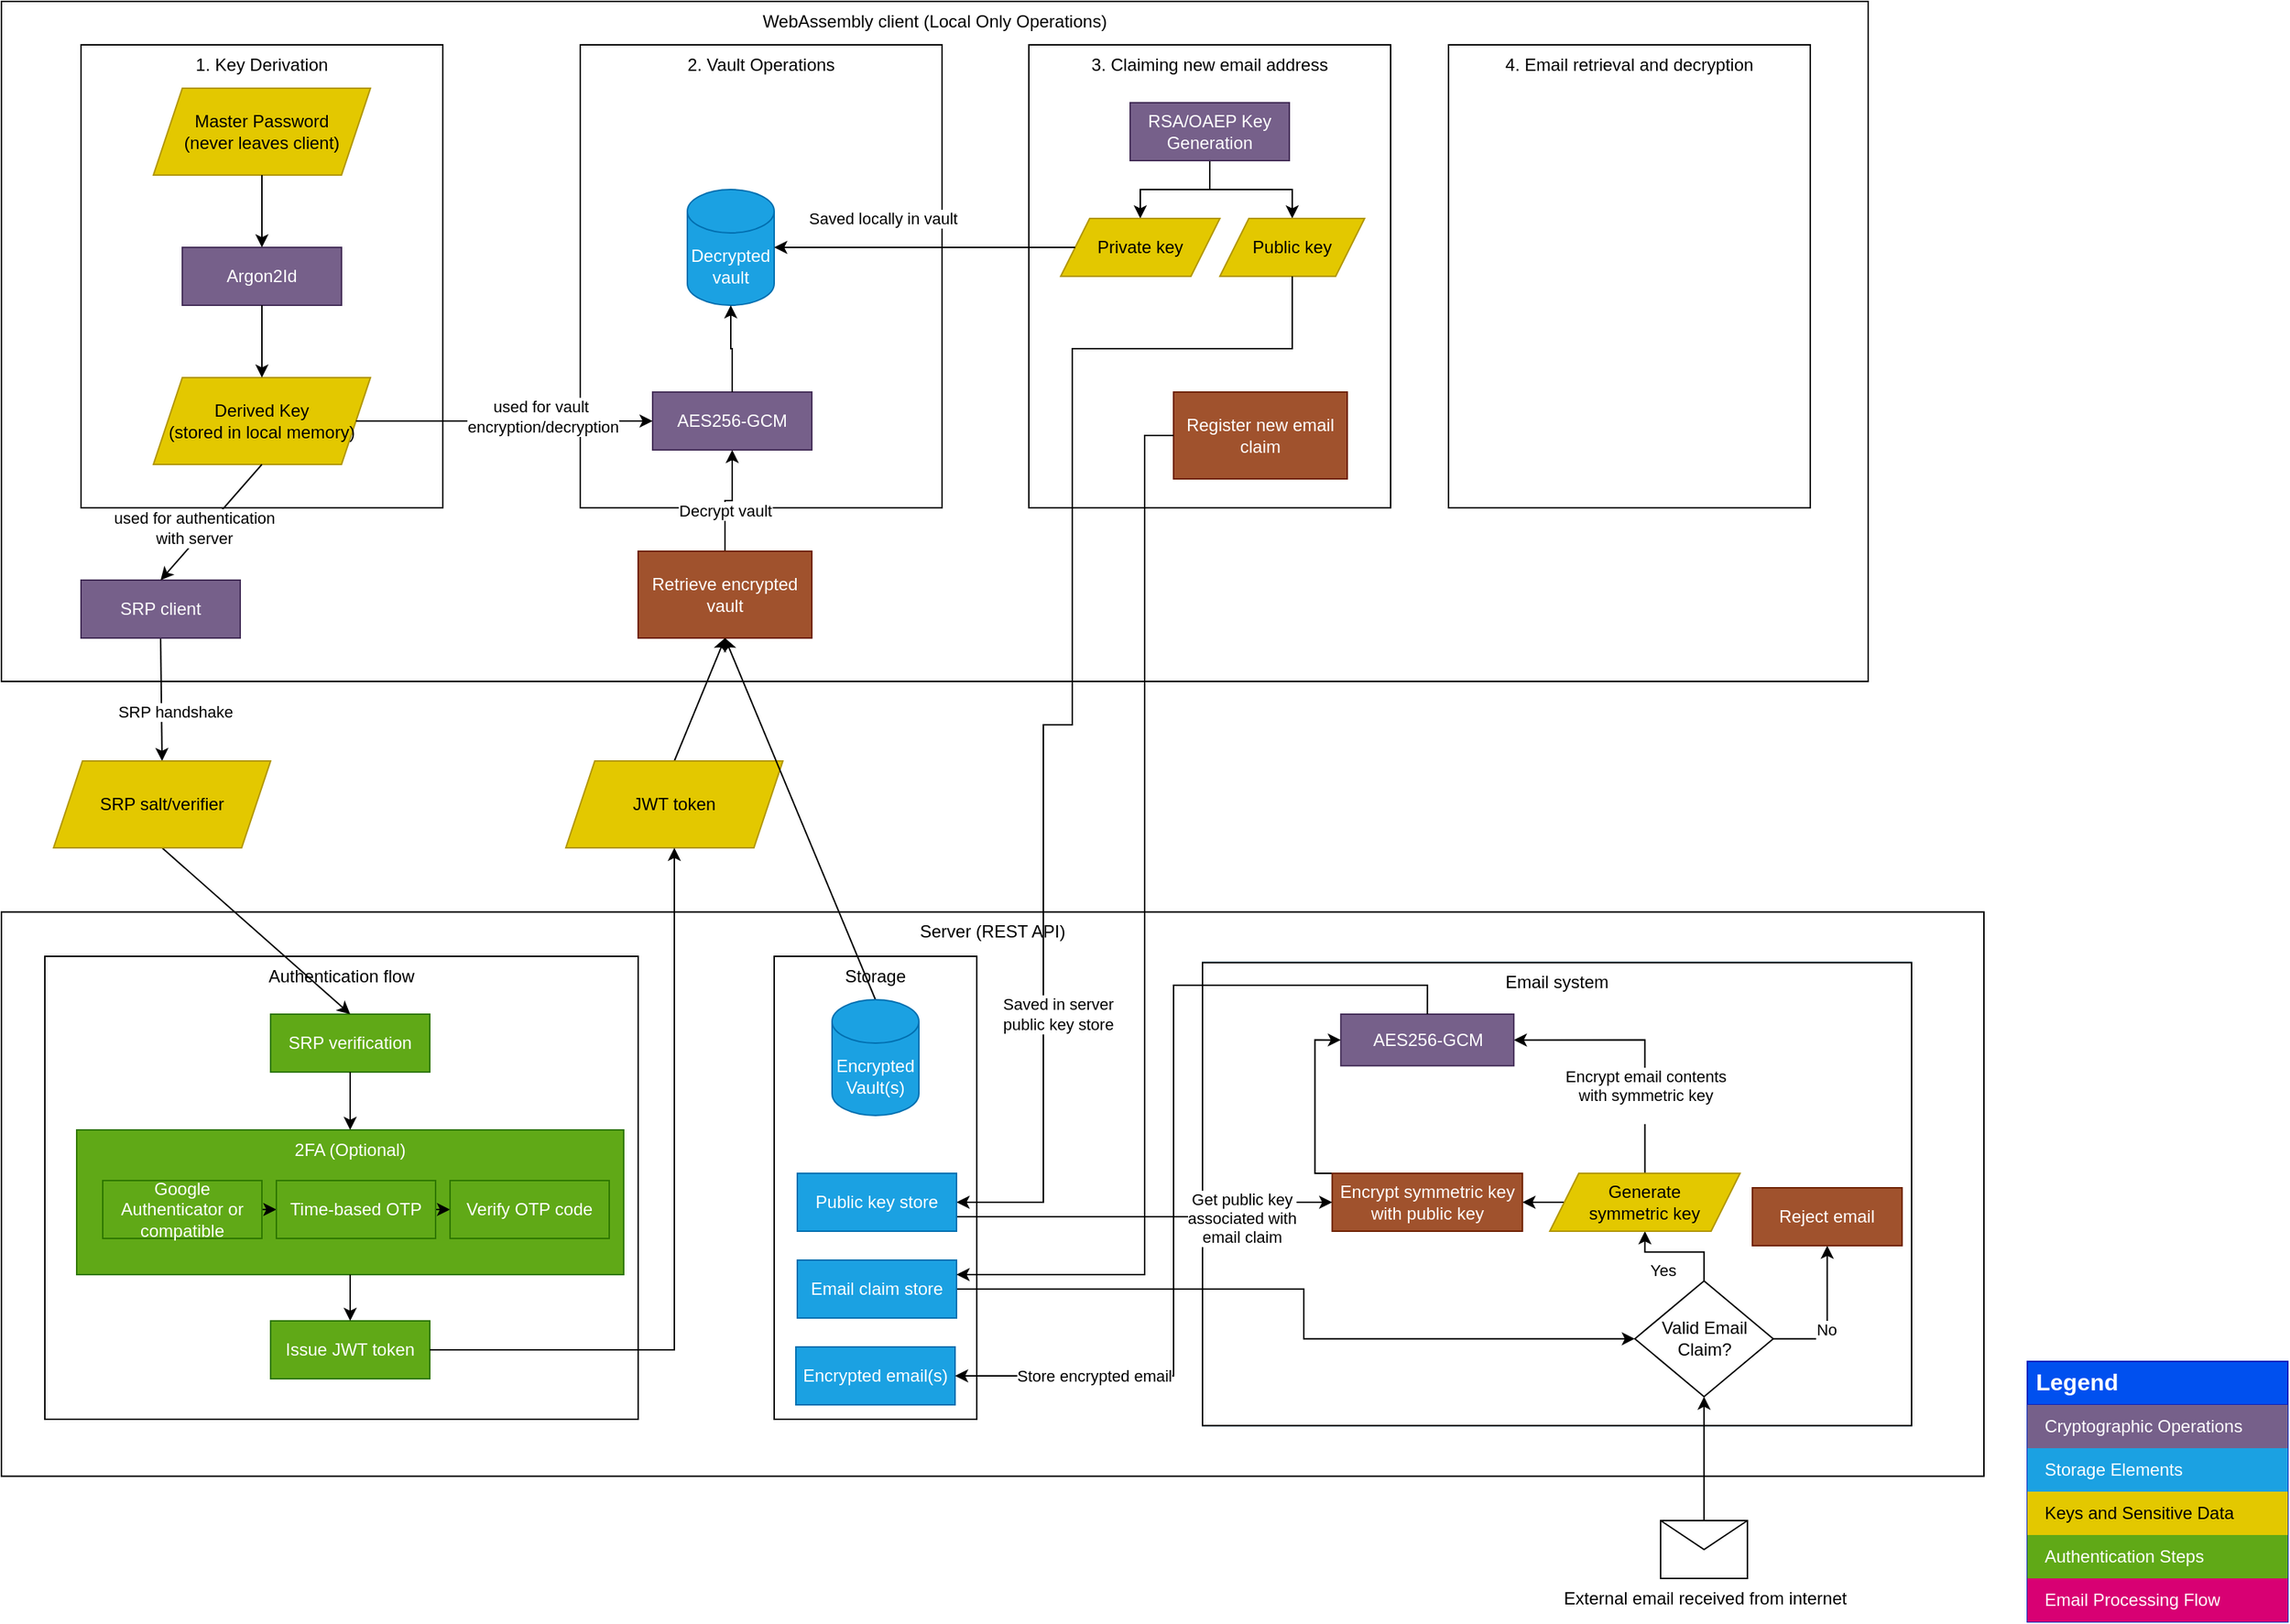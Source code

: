 <mxfile version="24.7.17">
  <diagram name="Page-1" id="ykhTdbPCDOXpVAqZYsCj">
    <mxGraphModel dx="1775" dy="1249" grid="1" gridSize="10" guides="1" tooltips="1" connect="1" arrows="1" fold="1" page="1" pageScale="1" pageWidth="1654" pageHeight="1169" math="0" shadow="0">
      <root>
        <mxCell id="0" />
        <mxCell id="1" parent="0" />
        <mxCell id="6F2B19X3ZkVbRV3rCgbW-15" value="WebAssembly client (Local Only Operations)" style="rounded=0;whiteSpace=wrap;html=1;verticalAlign=top;" vertex="1" parent="1">
          <mxGeometry x="40" y="30" width="1290" height="470" as="geometry" />
        </mxCell>
        <mxCell id="6F2B19X3ZkVbRV3rCgbW-63" value="2. Vault Operations" style="rounded=0;whiteSpace=wrap;html=1;verticalAlign=top;" vertex="1" parent="1">
          <mxGeometry x="440" y="60" width="250" height="320" as="geometry" />
        </mxCell>
        <mxCell id="6F2B19X3ZkVbRV3rCgbW-1" value="Legend" style="shape=table;startSize=30;container=1;collapsible=0;childLayout=tableLayout;fontSize=16;align=left;verticalAlign=top;fillColor=#0050ef;strokeColor=#001DBC;fontColor=#ffffff;fontStyle=1;spacingLeft=6;spacing=0;resizable=0;" vertex="1" parent="1">
          <mxGeometry x="1440" y="970" width="180" height="180" as="geometry" />
        </mxCell>
        <mxCell id="6F2B19X3ZkVbRV3rCgbW-2" value="" style="shape=tableRow;horizontal=0;startSize=0;swimlaneHead=0;swimlaneBody=0;strokeColor=inherit;top=0;left=0;bottom=0;right=0;collapsible=0;dropTarget=0;fillColor=none;points=[[0,0.5],[1,0.5]];portConstraint=eastwest;fontSize=12;" vertex="1" parent="6F2B19X3ZkVbRV3rCgbW-1">
          <mxGeometry y="30" width="180" height="30" as="geometry" />
        </mxCell>
        <mxCell id="6F2B19X3ZkVbRV3rCgbW-3" value="Cryptographic Operations" style="shape=partialRectangle;html=1;whiteSpace=wrap;connectable=0;strokeColor=#432D57;overflow=hidden;fillColor=#76608a;top=0;left=0;bottom=0;right=0;pointerEvents=1;fontSize=12;align=left;fontColor=#ffffff;spacingLeft=10;spacingRight=4;" vertex="1" parent="6F2B19X3ZkVbRV3rCgbW-2">
          <mxGeometry width="180" height="30" as="geometry">
            <mxRectangle width="180" height="30" as="alternateBounds" />
          </mxGeometry>
        </mxCell>
        <mxCell id="6F2B19X3ZkVbRV3rCgbW-4" value="" style="shape=tableRow;horizontal=0;startSize=0;swimlaneHead=0;swimlaneBody=0;strokeColor=#10739e;top=0;left=0;bottom=0;right=0;collapsible=0;dropTarget=0;fillColor=#b1ddf0;points=[[0,0.5],[1,0.5]];portConstraint=eastwest;fontSize=12;" vertex="1" parent="6F2B19X3ZkVbRV3rCgbW-1">
          <mxGeometry y="60" width="180" height="30" as="geometry" />
        </mxCell>
        <mxCell id="6F2B19X3ZkVbRV3rCgbW-5" value="Storage Elements" style="shape=partialRectangle;html=1;whiteSpace=wrap;connectable=0;strokeColor=#006EAF;overflow=hidden;fillColor=#1ba1e2;top=0;left=0;bottom=0;right=0;pointerEvents=1;fontSize=12;align=left;spacingLeft=10;spacingRight=4;fontColor=#ffffff;" vertex="1" parent="6F2B19X3ZkVbRV3rCgbW-4">
          <mxGeometry width="180" height="30" as="geometry">
            <mxRectangle width="180" height="30" as="alternateBounds" />
          </mxGeometry>
        </mxCell>
        <mxCell id="6F2B19X3ZkVbRV3rCgbW-6" value="" style="shape=tableRow;horizontal=0;startSize=0;swimlaneHead=0;swimlaneBody=0;strokeColor=#B09500;top=0;left=0;bottom=0;right=0;collapsible=0;dropTarget=0;fillColor=#e3c800;points=[[0,0.5],[1,0.5]];portConstraint=eastwest;fontSize=12;fontColor=#000000;" vertex="1" parent="6F2B19X3ZkVbRV3rCgbW-1">
          <mxGeometry y="90" width="180" height="30" as="geometry" />
        </mxCell>
        <mxCell id="6F2B19X3ZkVbRV3rCgbW-7" value="Keys and Sensitive Data" style="shape=partialRectangle;html=1;whiteSpace=wrap;connectable=0;strokeColor=#B09500;overflow=hidden;fillColor=#e3c800;top=0;left=0;bottom=0;right=0;pointerEvents=1;fontSize=12;align=left;fontColor=#000000;spacingLeft=10;spacingRight=4;" vertex="1" parent="6F2B19X3ZkVbRV3rCgbW-6">
          <mxGeometry width="180" height="30" as="geometry">
            <mxRectangle width="180" height="30" as="alternateBounds" />
          </mxGeometry>
        </mxCell>
        <mxCell id="6F2B19X3ZkVbRV3rCgbW-10" value="" style="shape=tableRow;horizontal=0;startSize=0;swimlaneHead=0;swimlaneBody=0;strokeColor=inherit;top=0;left=0;bottom=0;right=0;collapsible=0;dropTarget=0;fillColor=none;points=[[0,0.5],[1,0.5]];portConstraint=eastwest;fontSize=12;" vertex="1" parent="6F2B19X3ZkVbRV3rCgbW-1">
          <mxGeometry y="120" width="180" height="30" as="geometry" />
        </mxCell>
        <mxCell id="6F2B19X3ZkVbRV3rCgbW-11" value="Authentication Steps" style="shape=partialRectangle;html=1;whiteSpace=wrap;connectable=0;strokeColor=#2D7600;overflow=hidden;fillColor=#60a917;top=0;left=0;bottom=0;right=0;pointerEvents=1;fontSize=12;align=left;spacingLeft=10;spacingRight=4;fontColor=#ffffff;" vertex="1" parent="6F2B19X3ZkVbRV3rCgbW-10">
          <mxGeometry width="180" height="30" as="geometry">
            <mxRectangle width="180" height="30" as="alternateBounds" />
          </mxGeometry>
        </mxCell>
        <mxCell id="6F2B19X3ZkVbRV3rCgbW-12" value="" style="shape=tableRow;horizontal=0;startSize=0;swimlaneHead=0;swimlaneBody=0;strokeColor=inherit;top=0;left=0;bottom=0;right=0;collapsible=0;dropTarget=0;fillColor=none;points=[[0,0.5],[1,0.5]];portConstraint=eastwest;fontSize=12;" vertex="1" parent="6F2B19X3ZkVbRV3rCgbW-1">
          <mxGeometry y="150" width="180" height="30" as="geometry" />
        </mxCell>
        <mxCell id="6F2B19X3ZkVbRV3rCgbW-13" value="Email Processing Flow" style="shape=partialRectangle;html=1;whiteSpace=wrap;connectable=0;strokeColor=#A50040;overflow=hidden;fillColor=#d80073;top=0;left=0;bottom=0;right=0;pointerEvents=1;fontSize=12;align=left;fontColor=#ffffff;spacingLeft=10;spacingRight=4;" vertex="1" parent="6F2B19X3ZkVbRV3rCgbW-12">
          <mxGeometry width="180" height="30" as="geometry">
            <mxRectangle width="180" height="30" as="alternateBounds" />
          </mxGeometry>
        </mxCell>
        <mxCell id="6F2B19X3ZkVbRV3rCgbW-32" value="Server (REST API)" style="rounded=0;whiteSpace=wrap;html=1;verticalAlign=top;" vertex="1" parent="1">
          <mxGeometry x="40" y="659.35" width="1370" height="390" as="geometry" />
        </mxCell>
        <mxCell id="6F2B19X3ZkVbRV3rCgbW-43" value="" style="group" vertex="1" connectable="0" parent="1">
          <mxGeometry x="70" y="690" width="410" height="320" as="geometry" />
        </mxCell>
        <mxCell id="6F2B19X3ZkVbRV3rCgbW-33" value="Authentication flow" style="rounded=0;whiteSpace=wrap;html=1;verticalAlign=top;" vertex="1" parent="6F2B19X3ZkVbRV3rCgbW-43">
          <mxGeometry width="410" height="320" as="geometry" />
        </mxCell>
        <mxCell id="6F2B19X3ZkVbRV3rCgbW-34" value="SRP verification" style="text;html=1;align=center;verticalAlign=middle;whiteSpace=wrap;rounded=0;fillColor=#60a917;strokeColor=#2D7600;fontColor=#ffffff;" vertex="1" parent="6F2B19X3ZkVbRV3rCgbW-43">
          <mxGeometry x="156" y="40" width="110" height="40" as="geometry" />
        </mxCell>
        <mxCell id="6F2B19X3ZkVbRV3rCgbW-35" value="2FA (Optional)" style="text;html=1;align=center;verticalAlign=top;whiteSpace=wrap;rounded=0;fillColor=#60a917;strokeColor=#2D7600;fontColor=#ffffff;" vertex="1" parent="6F2B19X3ZkVbRV3rCgbW-43">
          <mxGeometry x="22" y="120" width="378" height="100" as="geometry" />
        </mxCell>
        <mxCell id="6F2B19X3ZkVbRV3rCgbW-81" style="edgeStyle=orthogonalEdgeStyle;rounded=0;orthogonalLoop=1;jettySize=auto;html=1;exitX=1;exitY=0.5;exitDx=0;exitDy=0;entryX=0;entryY=0.5;entryDx=0;entryDy=0;" edge="1" parent="6F2B19X3ZkVbRV3rCgbW-43" source="6F2B19X3ZkVbRV3rCgbW-36" target="6F2B19X3ZkVbRV3rCgbW-37">
          <mxGeometry relative="1" as="geometry" />
        </mxCell>
        <mxCell id="6F2B19X3ZkVbRV3rCgbW-36" value="Google Authenticator or compatible" style="text;html=1;align=center;verticalAlign=middle;whiteSpace=wrap;rounded=0;fillColor=#60a917;strokeColor=#2D7600;fontColor=#ffffff;" vertex="1" parent="6F2B19X3ZkVbRV3rCgbW-43">
          <mxGeometry x="40" y="155" width="110" height="40" as="geometry" />
        </mxCell>
        <mxCell id="6F2B19X3ZkVbRV3rCgbW-82" style="edgeStyle=orthogonalEdgeStyle;rounded=0;orthogonalLoop=1;jettySize=auto;html=1;exitX=1;exitY=0.5;exitDx=0;exitDy=0;entryX=0;entryY=0.5;entryDx=0;entryDy=0;" edge="1" parent="6F2B19X3ZkVbRV3rCgbW-43" source="6F2B19X3ZkVbRV3rCgbW-37" target="6F2B19X3ZkVbRV3rCgbW-38">
          <mxGeometry relative="1" as="geometry" />
        </mxCell>
        <mxCell id="6F2B19X3ZkVbRV3rCgbW-37" value="Time-based OTP" style="text;html=1;align=center;verticalAlign=middle;whiteSpace=wrap;rounded=0;fillColor=#60a917;strokeColor=#2D7600;fontColor=#ffffff;" vertex="1" parent="6F2B19X3ZkVbRV3rCgbW-43">
          <mxGeometry x="160" y="155" width="110" height="40" as="geometry" />
        </mxCell>
        <mxCell id="6F2B19X3ZkVbRV3rCgbW-38" value="Verify OTP code" style="text;html=1;align=center;verticalAlign=middle;whiteSpace=wrap;rounded=0;fillColor=#60a917;strokeColor=#2D7600;fontColor=#ffffff;" vertex="1" parent="6F2B19X3ZkVbRV3rCgbW-43">
          <mxGeometry x="280" y="155" width="110" height="40" as="geometry" />
        </mxCell>
        <mxCell id="6F2B19X3ZkVbRV3rCgbW-39" value="Issue JWT token" style="text;html=1;align=center;verticalAlign=middle;whiteSpace=wrap;rounded=0;fillColor=#60a917;strokeColor=#2D7600;fontColor=#ffffff;" vertex="1" parent="6F2B19X3ZkVbRV3rCgbW-43">
          <mxGeometry x="156" y="252" width="110" height="40" as="geometry" />
        </mxCell>
        <mxCell id="6F2B19X3ZkVbRV3rCgbW-40" value="" style="endArrow=classic;html=1;rounded=0;entryX=0.5;entryY=0;entryDx=0;entryDy=0;exitX=0.5;exitY=1;exitDx=0;exitDy=0;" edge="1" parent="6F2B19X3ZkVbRV3rCgbW-43" source="6F2B19X3ZkVbRV3rCgbW-34" target="6F2B19X3ZkVbRV3rCgbW-35">
          <mxGeometry width="50" height="50" relative="1" as="geometry">
            <mxPoint x="-250" y="440" as="sourcePoint" />
            <mxPoint x="-200" y="390" as="targetPoint" />
          </mxGeometry>
        </mxCell>
        <mxCell id="6F2B19X3ZkVbRV3rCgbW-41" value="" style="endArrow=classic;html=1;rounded=0;entryX=0.5;entryY=0;entryDx=0;entryDy=0;exitX=0.5;exitY=1;exitDx=0;exitDy=0;" edge="1" parent="6F2B19X3ZkVbRV3rCgbW-43" source="6F2B19X3ZkVbRV3rCgbW-35" target="6F2B19X3ZkVbRV3rCgbW-39">
          <mxGeometry width="50" height="50" relative="1" as="geometry">
            <mxPoint x="221" y="100" as="sourcePoint" />
            <mxPoint x="221" y="130" as="targetPoint" />
          </mxGeometry>
        </mxCell>
        <mxCell id="6F2B19X3ZkVbRV3rCgbW-44" value="" style="endArrow=classic;html=1;rounded=0;entryX=0.5;entryY=0;entryDx=0;entryDy=0;exitX=0.5;exitY=1;exitDx=0;exitDy=0;" edge="1" parent="1" source="6F2B19X3ZkVbRV3rCgbW-26" target="6F2B19X3ZkVbRV3rCgbW-66">
          <mxGeometry width="50" height="50" relative="1" as="geometry">
            <mxPoint x="300" y="620" as="sourcePoint" />
            <mxPoint x="350" y="570" as="targetPoint" />
          </mxGeometry>
        </mxCell>
        <mxCell id="6F2B19X3ZkVbRV3rCgbW-45" value="SRP handshake" style="edgeLabel;html=1;align=center;verticalAlign=middle;resizable=0;points=[];" vertex="1" connectable="0" parent="6F2B19X3ZkVbRV3rCgbW-44">
          <mxGeometry x="-0.165" y="1" relative="1" as="geometry">
            <mxPoint x="8" y="15" as="offset" />
          </mxGeometry>
        </mxCell>
        <mxCell id="6F2B19X3ZkVbRV3rCgbW-27" value="AES256-GCM" style="text;html=1;align=center;verticalAlign=middle;whiteSpace=wrap;rounded=0;fillColor=#76608a;fontColor=#ffffff;strokeColor=#432D57;" vertex="1" parent="1">
          <mxGeometry x="490" y="300" width="110" height="40" as="geometry" />
        </mxCell>
        <mxCell id="6F2B19X3ZkVbRV3rCgbW-26" value="SRP client" style="text;html=1;align=center;verticalAlign=middle;whiteSpace=wrap;rounded=0;fillColor=#76608a;fontColor=#ffffff;strokeColor=#432D57;" vertex="1" parent="1">
          <mxGeometry x="95" y="430" width="110" height="40" as="geometry" />
        </mxCell>
        <mxCell id="6F2B19X3ZkVbRV3rCgbW-60" value="1. Key Derivation" style="rounded=0;whiteSpace=wrap;html=1;verticalAlign=top;" vertex="1" parent="1">
          <mxGeometry x="95" y="60" width="250" height="320" as="geometry" />
        </mxCell>
        <mxCell id="6F2B19X3ZkVbRV3rCgbW-16" value="Master Password &lt;br&gt;(never leaves client)" style="shape=parallelogram;perimeter=parallelogramPerimeter;whiteSpace=wrap;html=1;fixedSize=1;fillColor=#e3c800;fontColor=#000000;strokeColor=#B09500;" vertex="1" parent="1">
          <mxGeometry x="145" y="90" width="150" height="60" as="geometry" />
        </mxCell>
        <mxCell id="6F2B19X3ZkVbRV3rCgbW-20" value="Argon2Id" style="text;html=1;align=center;verticalAlign=middle;whiteSpace=wrap;rounded=0;fillColor=#76608a;fontColor=#ffffff;strokeColor=#432D57;" vertex="1" parent="1">
          <mxGeometry x="165" y="200" width="110" height="40" as="geometry" />
        </mxCell>
        <mxCell id="6F2B19X3ZkVbRV3rCgbW-22" value="" style="endArrow=classic;html=1;rounded=0;exitX=0.5;exitY=1;exitDx=0;exitDy=0;" edge="1" parent="1" source="6F2B19X3ZkVbRV3rCgbW-16" target="6F2B19X3ZkVbRV3rCgbW-20">
          <mxGeometry width="50" height="50" relative="1" as="geometry">
            <mxPoint x="405" y="260" as="sourcePoint" />
            <mxPoint x="455" y="210" as="targetPoint" />
          </mxGeometry>
        </mxCell>
        <mxCell id="6F2B19X3ZkVbRV3rCgbW-23" value="Derived Key &lt;br&gt;(stored in local memory)" style="shape=parallelogram;perimeter=parallelogramPerimeter;whiteSpace=wrap;html=1;fixedSize=1;fillColor=#e3c800;fontColor=#000000;strokeColor=#B09500;" vertex="1" parent="1">
          <mxGeometry x="145" y="290" width="150" height="60" as="geometry" />
        </mxCell>
        <mxCell id="6F2B19X3ZkVbRV3rCgbW-24" value="" style="endArrow=classic;html=1;rounded=0;exitX=0.5;exitY=1;exitDx=0;exitDy=0;entryX=0.5;entryY=0;entryDx=0;entryDy=0;" edge="1" parent="1" source="6F2B19X3ZkVbRV3rCgbW-20" target="6F2B19X3ZkVbRV3rCgbW-23">
          <mxGeometry width="50" height="50" relative="1" as="geometry">
            <mxPoint x="405" y="260" as="sourcePoint" />
            <mxPoint x="455" y="210" as="targetPoint" />
          </mxGeometry>
        </mxCell>
        <mxCell id="6F2B19X3ZkVbRV3rCgbW-29" value="" style="endArrow=none;html=1;rounded=0;entryX=1;entryY=0.5;entryDx=0;entryDy=0;exitX=0;exitY=0.5;exitDx=0;exitDy=0;startArrow=classic;startFill=1;endFill=0;" edge="1" parent="1" source="6F2B19X3ZkVbRV3rCgbW-27" target="6F2B19X3ZkVbRV3rCgbW-23">
          <mxGeometry width="50" height="50" relative="1" as="geometry">
            <mxPoint x="420" y="530" as="sourcePoint" />
            <mxPoint x="470" y="480" as="targetPoint" />
          </mxGeometry>
        </mxCell>
        <mxCell id="6F2B19X3ZkVbRV3rCgbW-31" value="used for vault&amp;nbsp;&lt;div&gt;encryption/decryption&lt;/div&gt;" style="edgeLabel;html=1;align=center;verticalAlign=middle;resizable=0;points=[];" vertex="1" connectable="0" parent="6F2B19X3ZkVbRV3rCgbW-29">
          <mxGeometry x="-0.255" y="-3" relative="1" as="geometry">
            <mxPoint as="offset" />
          </mxGeometry>
        </mxCell>
        <mxCell id="6F2B19X3ZkVbRV3rCgbW-28" value="" style="endArrow=classic;html=1;rounded=0;exitX=0.5;exitY=1;exitDx=0;exitDy=0;entryX=0.5;entryY=0;entryDx=0;entryDy=0;curved=1;" edge="1" parent="1" source="6F2B19X3ZkVbRV3rCgbW-23" target="6F2B19X3ZkVbRV3rCgbW-26">
          <mxGeometry width="50" height="50" relative="1" as="geometry">
            <mxPoint x="420" y="530" as="sourcePoint" />
            <mxPoint x="470" y="480" as="targetPoint" />
          </mxGeometry>
        </mxCell>
        <mxCell id="6F2B19X3ZkVbRV3rCgbW-30" value="used for authentication&lt;br&gt;with server" style="edgeLabel;html=1;align=center;verticalAlign=middle;resizable=0;points=[];" vertex="1" connectable="0" parent="6F2B19X3ZkVbRV3rCgbW-28">
          <mxGeometry x="-0.176" y="2" relative="1" as="geometry">
            <mxPoint x="-20" y="9" as="offset" />
          </mxGeometry>
        </mxCell>
        <mxCell id="6F2B19X3ZkVbRV3rCgbW-69" style="rounded=0;orthogonalLoop=1;jettySize=auto;html=1;exitX=0.5;exitY=0;exitDx=0;exitDy=0;entryX=0.5;entryY=1;entryDx=0;entryDy=0;" edge="1" parent="1" source="6F2B19X3ZkVbRV3rCgbW-58" target="6F2B19X3ZkVbRV3rCgbW-68">
          <mxGeometry relative="1" as="geometry" />
        </mxCell>
        <mxCell id="6F2B19X3ZkVbRV3rCgbW-58" value="JWT token" style="shape=parallelogram;perimeter=parallelogramPerimeter;whiteSpace=wrap;html=1;fixedSize=1;fillColor=#e3c800;fontColor=#000000;strokeColor=#B09500;" vertex="1" parent="1">
          <mxGeometry x="430" y="555" width="150" height="60" as="geometry" />
        </mxCell>
        <mxCell id="6F2B19X3ZkVbRV3rCgbW-59" value="" style="endArrow=classic;html=1;rounded=0;entryX=0.5;entryY=1;entryDx=0;entryDy=0;exitX=1;exitY=0.5;exitDx=0;exitDy=0;edgeStyle=orthogonalEdgeStyle;" edge="1" parent="1" source="6F2B19X3ZkVbRV3rCgbW-39" target="6F2B19X3ZkVbRV3rCgbW-58">
          <mxGeometry width="50" height="50" relative="1" as="geometry">
            <mxPoint x="291" y="920" as="sourcePoint" />
            <mxPoint x="291" y="952" as="targetPoint" />
          </mxGeometry>
        </mxCell>
        <mxCell id="6F2B19X3ZkVbRV3rCgbW-67" style="rounded=0;orthogonalLoop=1;jettySize=auto;html=1;exitX=0.5;exitY=1;exitDx=0;exitDy=0;entryX=0.5;entryY=0;entryDx=0;entryDy=0;" edge="1" parent="1" source="6F2B19X3ZkVbRV3rCgbW-66" target="6F2B19X3ZkVbRV3rCgbW-34">
          <mxGeometry relative="1" as="geometry" />
        </mxCell>
        <mxCell id="6F2B19X3ZkVbRV3rCgbW-66" value="SRP salt/verifier" style="shape=parallelogram;perimeter=parallelogramPerimeter;whiteSpace=wrap;html=1;fixedSize=1;fillColor=#e3c800;fontColor=#000000;strokeColor=#B09500;" vertex="1" parent="1">
          <mxGeometry x="76" y="555" width="150" height="60" as="geometry" />
        </mxCell>
        <mxCell id="6F2B19X3ZkVbRV3rCgbW-72" style="edgeStyle=orthogonalEdgeStyle;rounded=0;orthogonalLoop=1;jettySize=auto;html=1;exitX=0.5;exitY=0;exitDx=0;exitDy=0;entryX=0.5;entryY=1;entryDx=0;entryDy=0;" edge="1" parent="1" source="6F2B19X3ZkVbRV3rCgbW-68" target="6F2B19X3ZkVbRV3rCgbW-27">
          <mxGeometry relative="1" as="geometry" />
        </mxCell>
        <mxCell id="6F2B19X3ZkVbRV3rCgbW-73" value="Decrypt vault" style="edgeLabel;html=1;align=center;verticalAlign=middle;resizable=0;points=[];" vertex="1" connectable="0" parent="6F2B19X3ZkVbRV3rCgbW-72">
          <mxGeometry x="-0.26" relative="1" as="geometry">
            <mxPoint as="offset" />
          </mxGeometry>
        </mxCell>
        <mxCell id="6F2B19X3ZkVbRV3rCgbW-68" value="Retrieve encrypted vault" style="rounded=0;whiteSpace=wrap;html=1;fillColor=#a0522d;fontColor=#ffffff;strokeColor=#6D1F00;" vertex="1" parent="1">
          <mxGeometry x="480" y="410" width="120" height="60" as="geometry" />
        </mxCell>
        <mxCell id="6F2B19X3ZkVbRV3rCgbW-47" value="Storage" style="rounded=0;whiteSpace=wrap;html=1;verticalAlign=top;container=0;" vertex="1" parent="1">
          <mxGeometry x="574" y="690" width="140" height="320" as="geometry" />
        </mxCell>
        <mxCell id="6F2B19X3ZkVbRV3rCgbW-70" style="rounded=0;orthogonalLoop=1;jettySize=auto;html=1;exitX=0.5;exitY=0;exitDx=0;exitDy=0;exitPerimeter=0;entryX=0.5;entryY=1;entryDx=0;entryDy=0;" edge="1" parent="1" source="6F2B19X3ZkVbRV3rCgbW-56" target="6F2B19X3ZkVbRV3rCgbW-68">
          <mxGeometry relative="1" as="geometry" />
        </mxCell>
        <mxCell id="6F2B19X3ZkVbRV3rCgbW-56" value="Encrypted Vault(s)" style="shape=cylinder3;whiteSpace=wrap;html=1;boundedLbl=1;backgroundOutline=1;size=15;fillColor=#1ba1e2;fontColor=#ffffff;strokeColor=#006EAF;container=0;" vertex="1" parent="1">
          <mxGeometry x="614" y="720" width="60" height="80" as="geometry" />
        </mxCell>
        <mxCell id="6F2B19X3ZkVbRV3rCgbW-74" value="Decrypted vault" style="shape=cylinder3;whiteSpace=wrap;html=1;boundedLbl=1;backgroundOutline=1;size=15;fillColor=#1ba1e2;fontColor=#ffffff;strokeColor=#006EAF;container=0;" vertex="1" parent="1">
          <mxGeometry x="514" y="160" width="60" height="80" as="geometry" />
        </mxCell>
        <mxCell id="6F2B19X3ZkVbRV3rCgbW-75" style="edgeStyle=orthogonalEdgeStyle;rounded=0;orthogonalLoop=1;jettySize=auto;html=1;exitX=0.5;exitY=0;exitDx=0;exitDy=0;entryX=0.5;entryY=1;entryDx=0;entryDy=0;entryPerimeter=0;" edge="1" parent="1" source="6F2B19X3ZkVbRV3rCgbW-27" target="6F2B19X3ZkVbRV3rCgbW-74">
          <mxGeometry relative="1" as="geometry" />
        </mxCell>
        <mxCell id="6F2B19X3ZkVbRV3rCgbW-76" value="3. Claiming new email address" style="rounded=0;whiteSpace=wrap;html=1;verticalAlign=top;" vertex="1" parent="1">
          <mxGeometry x="750" y="60" width="250" height="320" as="geometry" />
        </mxCell>
        <mxCell id="6F2B19X3ZkVbRV3rCgbW-83" style="edgeStyle=orthogonalEdgeStyle;rounded=0;orthogonalLoop=1;jettySize=auto;html=1;exitX=0.5;exitY=1;exitDx=0;exitDy=0;entryX=0.5;entryY=0;entryDx=0;entryDy=0;" edge="1" parent="1" source="6F2B19X3ZkVbRV3rCgbW-77" target="6F2B19X3ZkVbRV3rCgbW-79">
          <mxGeometry relative="1" as="geometry" />
        </mxCell>
        <mxCell id="6F2B19X3ZkVbRV3rCgbW-100" style="edgeStyle=orthogonalEdgeStyle;rounded=0;orthogonalLoop=1;jettySize=auto;html=1;exitX=0.5;exitY=1;exitDx=0;exitDy=0;entryX=0.5;entryY=0;entryDx=0;entryDy=0;" edge="1" parent="1" source="6F2B19X3ZkVbRV3rCgbW-77" target="6F2B19X3ZkVbRV3rCgbW-78">
          <mxGeometry relative="1" as="geometry" />
        </mxCell>
        <mxCell id="6F2B19X3ZkVbRV3rCgbW-77" value="RSA/OAEP Key Generation" style="text;html=1;align=center;verticalAlign=middle;whiteSpace=wrap;rounded=0;fillColor=#76608a;fontColor=#ffffff;strokeColor=#432D57;" vertex="1" parent="1">
          <mxGeometry x="820" y="100" width="110" height="40" as="geometry" />
        </mxCell>
        <mxCell id="6F2B19X3ZkVbRV3rCgbW-78" value="Public key" style="shape=parallelogram;perimeter=parallelogramPerimeter;whiteSpace=wrap;html=1;fixedSize=1;fillColor=#e3c800;fontColor=#000000;strokeColor=#B09500;" vertex="1" parent="1">
          <mxGeometry x="882" y="180" width="100" height="40" as="geometry" />
        </mxCell>
        <mxCell id="6F2B19X3ZkVbRV3rCgbW-79" value="Private key" style="shape=parallelogram;perimeter=parallelogramPerimeter;whiteSpace=wrap;html=1;fixedSize=1;fillColor=#e3c800;fontColor=#000000;strokeColor=#B09500;" vertex="1" parent="1">
          <mxGeometry x="772" y="180" width="110" height="40" as="geometry" />
        </mxCell>
        <mxCell id="6F2B19X3ZkVbRV3rCgbW-84" style="edgeStyle=orthogonalEdgeStyle;rounded=0;orthogonalLoop=1;jettySize=auto;html=1;exitX=0;exitY=0.5;exitDx=0;exitDy=0;entryX=1;entryY=0.5;entryDx=0;entryDy=0;entryPerimeter=0;" edge="1" parent="1" source="6F2B19X3ZkVbRV3rCgbW-79" target="6F2B19X3ZkVbRV3rCgbW-74">
          <mxGeometry relative="1" as="geometry" />
        </mxCell>
        <mxCell id="6F2B19X3ZkVbRV3rCgbW-85" value="Saved locally in vault" style="edgeLabel;html=1;align=center;verticalAlign=middle;resizable=0;points=[];" vertex="1" connectable="0" parent="6F2B19X3ZkVbRV3rCgbW-84">
          <mxGeometry x="0.335" y="3" relative="1" as="geometry">
            <mxPoint x="6" y="-23" as="offset" />
          </mxGeometry>
        </mxCell>
        <mxCell id="6F2B19X3ZkVbRV3rCgbW-86" value="" style="group;fillColor=#1ba1e2;fontColor=#ffffff;strokeColor=#006EAF;" vertex="1" connectable="0" parent="1">
          <mxGeometry x="870" y="694.35" width="490" height="320" as="geometry" />
        </mxCell>
        <mxCell id="6F2B19X3ZkVbRV3rCgbW-87" value="Email system" style="rounded=0;whiteSpace=wrap;html=1;verticalAlign=top;" vertex="1" parent="6F2B19X3ZkVbRV3rCgbW-86">
          <mxGeometry width="490" height="320" as="geometry" />
        </mxCell>
        <mxCell id="6F2B19X3ZkVbRV3rCgbW-113" style="edgeStyle=orthogonalEdgeStyle;rounded=0;orthogonalLoop=1;jettySize=auto;html=1;exitX=1;exitY=0.5;exitDx=0;exitDy=0;entryX=0.5;entryY=1;entryDx=0;entryDy=0;" edge="1" parent="6F2B19X3ZkVbRV3rCgbW-86" source="6F2B19X3ZkVbRV3rCgbW-109" target="6F2B19X3ZkVbRV3rCgbW-112">
          <mxGeometry relative="1" as="geometry" />
        </mxCell>
        <mxCell id="6F2B19X3ZkVbRV3rCgbW-114" value="No" style="edgeLabel;html=1;align=center;verticalAlign=middle;resizable=0;points=[];" vertex="1" connectable="0" parent="6F2B19X3ZkVbRV3rCgbW-113">
          <mxGeometry x="-0.145" y="2" relative="1" as="geometry">
            <mxPoint x="1" as="offset" />
          </mxGeometry>
        </mxCell>
        <mxCell id="6F2B19X3ZkVbRV3rCgbW-116" style="edgeStyle=orthogonalEdgeStyle;rounded=0;orthogonalLoop=1;jettySize=auto;html=1;exitX=0.5;exitY=0;exitDx=0;exitDy=0;entryX=0.5;entryY=1;entryDx=0;entryDy=0;" edge="1" parent="6F2B19X3ZkVbRV3rCgbW-86" source="6F2B19X3ZkVbRV3rCgbW-109" target="6F2B19X3ZkVbRV3rCgbW-115">
          <mxGeometry relative="1" as="geometry" />
        </mxCell>
        <mxCell id="6F2B19X3ZkVbRV3rCgbW-117" value="Yes" style="edgeLabel;html=1;align=center;verticalAlign=middle;resizable=0;points=[];" vertex="1" connectable="0" parent="6F2B19X3ZkVbRV3rCgbW-116">
          <mxGeometry x="0.363" y="3" relative="1" as="geometry">
            <mxPoint x="3" y="9" as="offset" />
          </mxGeometry>
        </mxCell>
        <mxCell id="6F2B19X3ZkVbRV3rCgbW-109" value="Valid Email Claim?" style="rhombus;whiteSpace=wrap;html=1;" vertex="1" parent="6F2B19X3ZkVbRV3rCgbW-86">
          <mxGeometry x="298.78" y="220" width="95.61" height="80" as="geometry" />
        </mxCell>
        <mxCell id="6F2B19X3ZkVbRV3rCgbW-112" value="Reject email" style="rounded=0;whiteSpace=wrap;html=1;fillColor=#a0522d;fontColor=#ffffff;strokeColor=#6D1F00;" vertex="1" parent="6F2B19X3ZkVbRV3rCgbW-86">
          <mxGeometry x="380" y="155.65" width="103.41" height="40" as="geometry" />
        </mxCell>
        <mxCell id="6F2B19X3ZkVbRV3rCgbW-120" style="edgeStyle=orthogonalEdgeStyle;rounded=0;orthogonalLoop=1;jettySize=auto;html=1;exitX=0.5;exitY=0;exitDx=0;exitDy=0;entryX=1;entryY=0.5;entryDx=0;entryDy=0;" edge="1" parent="6F2B19X3ZkVbRV3rCgbW-86" source="6F2B19X3ZkVbRV3rCgbW-115" target="6F2B19X3ZkVbRV3rCgbW-121">
          <mxGeometry relative="1" as="geometry">
            <mxPoint x="89.634" y="201.3" as="targetPoint" />
          </mxGeometry>
        </mxCell>
        <mxCell id="6F2B19X3ZkVbRV3rCgbW-125" value="Encrypt email contents &lt;br&gt;with symmetric key &lt;div&gt;&lt;br/&gt;&lt;/div&gt;" style="edgeLabel;html=1;align=center;verticalAlign=middle;resizable=0;points=[];" vertex="1" connectable="0" parent="6F2B19X3ZkVbRV3rCgbW-120">
          <mxGeometry x="-0.417" y="1" relative="1" as="geometry">
            <mxPoint x="1" y="-1" as="offset" />
          </mxGeometry>
        </mxCell>
        <mxCell id="6F2B19X3ZkVbRV3rCgbW-133" style="edgeStyle=orthogonalEdgeStyle;rounded=0;orthogonalLoop=1;jettySize=auto;html=1;exitX=0;exitY=0.5;exitDx=0;exitDy=0;entryX=1;entryY=0.5;entryDx=0;entryDy=0;" edge="1" parent="6F2B19X3ZkVbRV3rCgbW-86" source="6F2B19X3ZkVbRV3rCgbW-115" target="6F2B19X3ZkVbRV3rCgbW-124">
          <mxGeometry relative="1" as="geometry" />
        </mxCell>
        <mxCell id="6F2B19X3ZkVbRV3rCgbW-115" value="Generate&lt;br&gt;symmetric key" style="shape=parallelogram;perimeter=parallelogramPerimeter;whiteSpace=wrap;html=1;fixedSize=1;fillColor=#e3c800;fontColor=#000000;strokeColor=#B09500;" vertex="1" parent="6F2B19X3ZkVbRV3rCgbW-86">
          <mxGeometry x="239.998" y="145.65" width="131.463" height="40" as="geometry" />
        </mxCell>
        <mxCell id="6F2B19X3ZkVbRV3rCgbW-121" value="AES256-GCM" style="text;html=1;align=center;verticalAlign=middle;whiteSpace=wrap;rounded=0;fillColor=#76608a;fontColor=#ffffff;strokeColor=#432D57;" vertex="1" parent="6F2B19X3ZkVbRV3rCgbW-86">
          <mxGeometry x="95.61" y="35.65" width="119.512" height="35.65" as="geometry" />
        </mxCell>
        <mxCell id="6F2B19X3ZkVbRV3rCgbW-132" style="edgeStyle=orthogonalEdgeStyle;rounded=0;orthogonalLoop=1;jettySize=auto;html=1;exitX=0.5;exitY=0;exitDx=0;exitDy=0;entryX=0;entryY=0.5;entryDx=0;entryDy=0;" edge="1" parent="6F2B19X3ZkVbRV3rCgbW-86" source="6F2B19X3ZkVbRV3rCgbW-124" target="6F2B19X3ZkVbRV3rCgbW-121">
          <mxGeometry relative="1" as="geometry">
            <Array as="points">
              <mxPoint x="77.683" y="53" />
            </Array>
          </mxGeometry>
        </mxCell>
        <mxCell id="6F2B19X3ZkVbRV3rCgbW-124" value="Encrypt symmetric key with public key" style="rounded=0;whiteSpace=wrap;html=1;fillColor=#a0522d;fontColor=#ffffff;strokeColor=#6D1F00;" vertex="1" parent="6F2B19X3ZkVbRV3rCgbW-86">
          <mxGeometry x="89.631" y="145.65" width="131.463" height="40" as="geometry" />
        </mxCell>
        <mxCell id="6F2B19X3ZkVbRV3rCgbW-101" style="edgeStyle=orthogonalEdgeStyle;rounded=0;orthogonalLoop=1;jettySize=auto;html=1;exitX=0.5;exitY=1;exitDx=0;exitDy=0;entryX=1;entryY=0.5;entryDx=0;entryDy=0;" edge="1" parent="1" source="6F2B19X3ZkVbRV3rCgbW-78" target="6F2B19X3ZkVbRV3rCgbW-99">
          <mxGeometry relative="1" as="geometry">
            <Array as="points">
              <mxPoint x="932" y="270" />
              <mxPoint x="780" y="270" />
              <mxPoint x="780" y="530" />
              <mxPoint x="760" y="530" />
              <mxPoint x="760" y="860" />
            </Array>
          </mxGeometry>
        </mxCell>
        <mxCell id="6F2B19X3ZkVbRV3rCgbW-102" value="Saved in server &lt;br&gt;public key store" style="edgeLabel;html=1;align=center;verticalAlign=middle;resizable=0;points=[];" vertex="1" connectable="0" parent="6F2B19X3ZkVbRV3rCgbW-101">
          <mxGeometry x="0.446" y="-2" relative="1" as="geometry">
            <mxPoint x="12" y="51" as="offset" />
          </mxGeometry>
        </mxCell>
        <mxCell id="6F2B19X3ZkVbRV3rCgbW-103" value="Register new email&lt;br&gt;claim" style="rounded=0;whiteSpace=wrap;html=1;fillColor=#a0522d;fontColor=#ffffff;strokeColor=#6D1F00;" vertex="1" parent="1">
          <mxGeometry x="850" y="300" width="120" height="60" as="geometry" />
        </mxCell>
        <mxCell id="6F2B19X3ZkVbRV3rCgbW-126" style="edgeStyle=orthogonalEdgeStyle;rounded=0;orthogonalLoop=1;jettySize=auto;html=1;exitX=1;exitY=0.75;exitDx=0;exitDy=0;entryX=0;entryY=0.5;entryDx=0;entryDy=0;" edge="1" parent="1" source="6F2B19X3ZkVbRV3rCgbW-99" target="6F2B19X3ZkVbRV3rCgbW-124">
          <mxGeometry relative="1" as="geometry">
            <mxPoint x="950" y="860" as="targetPoint" />
            <Array as="points">
              <mxPoint x="900" y="870" />
              <mxPoint x="900" y="860" />
            </Array>
          </mxGeometry>
        </mxCell>
        <mxCell id="6F2B19X3ZkVbRV3rCgbW-128" value="Get public key&lt;br&gt;associated with &lt;br&gt;email claim" style="edgeLabel;html=1;align=center;verticalAlign=middle;resizable=0;points=[];" vertex="1" connectable="0" parent="6F2B19X3ZkVbRV3rCgbW-126">
          <mxGeometry x="0.494" y="2" relative="1" as="geometry">
            <mxPoint x="-1" y="2" as="offset" />
          </mxGeometry>
        </mxCell>
        <mxCell id="6F2B19X3ZkVbRV3rCgbW-99" value="Public key store" style="rounded=0;whiteSpace=wrap;html=1;fillColor=#1ba1e2;strokeColor=#006EAF;fontColor=#ffffff;" vertex="1" parent="1">
          <mxGeometry x="590" y="840" width="110" height="40" as="geometry" />
        </mxCell>
        <mxCell id="6F2B19X3ZkVbRV3rCgbW-118" style="rounded=0;orthogonalLoop=1;jettySize=auto;html=1;exitX=1;exitY=0.5;exitDx=0;exitDy=0;entryX=0;entryY=0.5;entryDx=0;entryDy=0;edgeStyle=elbowEdgeStyle;" edge="1" parent="1" source="6F2B19X3ZkVbRV3rCgbW-105" target="6F2B19X3ZkVbRV3rCgbW-109">
          <mxGeometry relative="1" as="geometry">
            <Array as="points">
              <mxPoint x="940" y="990" />
            </Array>
          </mxGeometry>
        </mxCell>
        <mxCell id="6F2B19X3ZkVbRV3rCgbW-105" value="Email claim store" style="rounded=0;whiteSpace=wrap;html=1;fillColor=#1ba1e2;strokeColor=#006EAF;fontColor=#ffffff;" vertex="1" parent="1">
          <mxGeometry x="590" y="900" width="110" height="40" as="geometry" />
        </mxCell>
        <mxCell id="6F2B19X3ZkVbRV3rCgbW-110" style="edgeStyle=orthogonalEdgeStyle;rounded=0;orthogonalLoop=1;jettySize=auto;html=1;exitX=0.5;exitY=0;exitDx=0;exitDy=0;entryX=0.5;entryY=1;entryDx=0;entryDy=0;" edge="1" parent="1" source="6F2B19X3ZkVbRV3rCgbW-107" target="6F2B19X3ZkVbRV3rCgbW-109">
          <mxGeometry relative="1" as="geometry" />
        </mxCell>
        <mxCell id="6F2B19X3ZkVbRV3rCgbW-107" value="External email received from internet" style="shape=message;html=1;html=1;outlineConnect=0;labelPosition=center;verticalLabelPosition=bottom;align=center;verticalAlign=top;" vertex="1" parent="1">
          <mxGeometry x="1186.59" y="1080" width="60" height="40" as="geometry" />
        </mxCell>
        <mxCell id="6F2B19X3ZkVbRV3rCgbW-106" style="edgeStyle=orthogonalEdgeStyle;rounded=0;orthogonalLoop=1;jettySize=auto;html=1;exitX=0;exitY=0.5;exitDx=0;exitDy=0;entryX=1;entryY=0.25;entryDx=0;entryDy=0;" edge="1" parent="1" source="6F2B19X3ZkVbRV3rCgbW-103" target="6F2B19X3ZkVbRV3rCgbW-105">
          <mxGeometry relative="1" as="geometry">
            <mxPoint x="700" y="920" as="targetPoint" />
            <Array as="points">
              <mxPoint x="830" y="330" />
              <mxPoint x="830" y="910" />
            </Array>
          </mxGeometry>
        </mxCell>
        <mxCell id="6F2B19X3ZkVbRV3rCgbW-123" value="Encrypted email(s)" style="rounded=0;whiteSpace=wrap;html=1;fillColor=#1ba1e2;strokeColor=#006EAF;fontColor=#ffffff;" vertex="1" parent="1">
          <mxGeometry x="589" y="960" width="110" height="40" as="geometry" />
        </mxCell>
        <mxCell id="6F2B19X3ZkVbRV3rCgbW-134" style="edgeStyle=orthogonalEdgeStyle;rounded=0;orthogonalLoop=1;jettySize=auto;html=1;exitX=0.5;exitY=0;exitDx=0;exitDy=0;entryX=1;entryY=0.5;entryDx=0;entryDy=0;" edge="1" parent="1" source="6F2B19X3ZkVbRV3rCgbW-121" target="6F2B19X3ZkVbRV3rCgbW-123">
          <mxGeometry relative="1" as="geometry">
            <Array as="points">
              <mxPoint x="1025" y="710" />
              <mxPoint x="850" y="710" />
              <mxPoint x="850" y="980" />
            </Array>
          </mxGeometry>
        </mxCell>
        <mxCell id="6F2B19X3ZkVbRV3rCgbW-135" value="Store encrypted email" style="edgeLabel;html=1;align=center;verticalAlign=middle;resizable=0;points=[];" vertex="1" connectable="0" parent="6F2B19X3ZkVbRV3rCgbW-134">
          <mxGeometry x="0.686" relative="1" as="geometry">
            <mxPoint x="-1" as="offset" />
          </mxGeometry>
        </mxCell>
        <mxCell id="6F2B19X3ZkVbRV3rCgbW-136" value="4. Email retrieval and decryption" style="rounded=0;whiteSpace=wrap;html=1;verticalAlign=top;" vertex="1" parent="1">
          <mxGeometry x="1040" y="60" width="250" height="320" as="geometry" />
        </mxCell>
      </root>
    </mxGraphModel>
  </diagram>
</mxfile>
